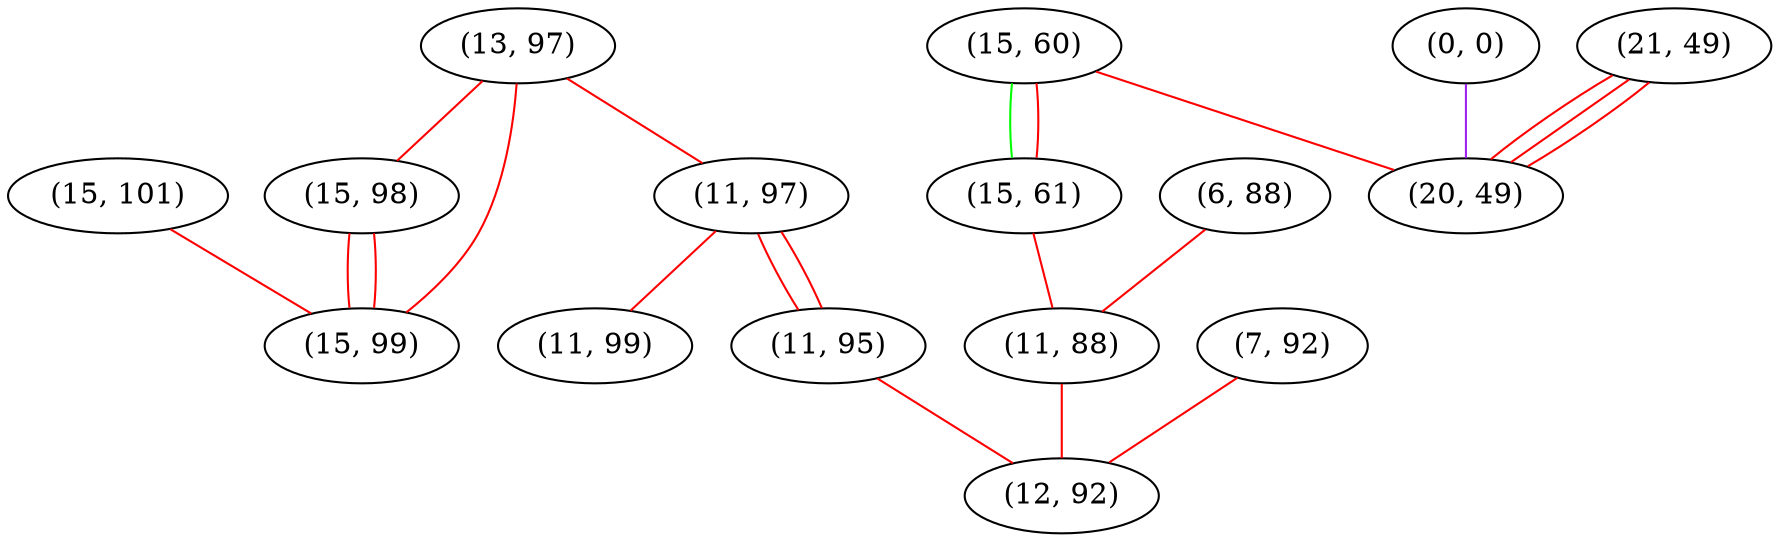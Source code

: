 graph "" {
"(13, 97)";
"(15, 101)";
"(11, 97)";
"(15, 98)";
"(11, 95)";
"(11, 99)";
"(0, 0)";
"(15, 60)";
"(7, 92)";
"(15, 61)";
"(6, 88)";
"(15, 99)";
"(11, 88)";
"(21, 49)";
"(12, 92)";
"(20, 49)";
"(13, 97)" -- "(15, 99)"  [color=red, key=0, weight=1];
"(13, 97)" -- "(11, 97)"  [color=red, key=0, weight=1];
"(13, 97)" -- "(15, 98)"  [color=red, key=0, weight=1];
"(15, 101)" -- "(15, 99)"  [color=red, key=0, weight=1];
"(11, 97)" -- "(11, 95)"  [color=red, key=0, weight=1];
"(11, 97)" -- "(11, 95)"  [color=red, key=1, weight=1];
"(11, 97)" -- "(11, 99)"  [color=red, key=0, weight=1];
"(15, 98)" -- "(15, 99)"  [color=red, key=0, weight=1];
"(15, 98)" -- "(15, 99)"  [color=red, key=1, weight=1];
"(11, 95)" -- "(12, 92)"  [color=red, key=0, weight=1];
"(0, 0)" -- "(20, 49)"  [color=purple, key=0, weight=4];
"(15, 60)" -- "(15, 61)"  [color=green, key=0, weight=2];
"(15, 60)" -- "(15, 61)"  [color=red, key=1, weight=1];
"(15, 60)" -- "(20, 49)"  [color=red, key=0, weight=1];
"(7, 92)" -- "(12, 92)"  [color=red, key=0, weight=1];
"(15, 61)" -- "(11, 88)"  [color=red, key=0, weight=1];
"(6, 88)" -- "(11, 88)"  [color=red, key=0, weight=1];
"(11, 88)" -- "(12, 92)"  [color=red, key=0, weight=1];
"(21, 49)" -- "(20, 49)"  [color=red, key=0, weight=1];
"(21, 49)" -- "(20, 49)"  [color=red, key=1, weight=1];
"(21, 49)" -- "(20, 49)"  [color=red, key=2, weight=1];
}
